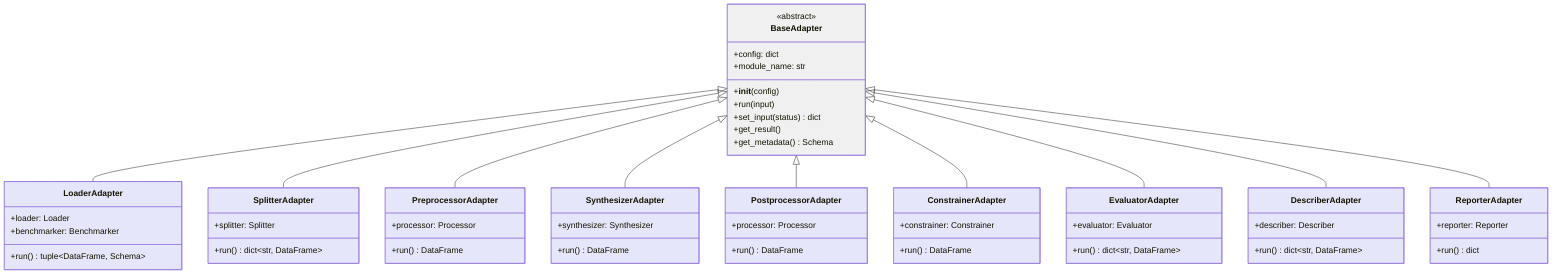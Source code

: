 classDiagram

    class BaseAdapter {
        <<abstract>>
        +config: dict
        +module_name: str
        +__init__(config)
        +run(input)
        +set_input(status) dict
        +get_result()
        +get_metadata() Schema
    }

    class LoaderAdapter {
        +loader: Loader
        +benchmarker: Benchmarker
        +run() tuple~DataFrame, Schema~
    }

    class SplitterAdapter {
        +splitter: Splitter
        +run() dict~str, DataFrame~
    }

    class PreprocessorAdapter {
        +processor: Processor
        +run() DataFrame
    }

    class SynthesizerAdapter {
        +synthesizer: Synthesizer
        +run() DataFrame
    }

    class PostprocessorAdapter {
        +processor: Processor
        +run() DataFrame
    }

    class ConstrainerAdapter {
        +constrainer: Constrainer
        +run() DataFrame
    }

    class EvaluatorAdapter {
        +evaluator: Evaluator
        +run() dict~str, DataFrame~
    }

    class DescriberAdapter {
        +describer: Describer
        +run() dict~str, DataFrame~
    }

    class ReporterAdapter {
        +reporter: Reporter
        +run() dict
    }

    BaseAdapter <|-- LoaderAdapter
    BaseAdapter <|-- SplitterAdapter
    BaseAdapter <|-- PreprocessorAdapter
    BaseAdapter <|-- SynthesizerAdapter
    BaseAdapter <|-- PostprocessorAdapter
    BaseAdapter <|-- ConstrainerAdapter
    BaseAdapter <|-- EvaluatorAdapter
    BaseAdapter <|-- DescriberAdapter
    BaseAdapter <|-- ReporterAdapter

    %% Style definitions
    style BaseAdapter fill:#F0F0F0
    style LoaderAdapter fill:#E6E6FA
    style SplitterAdapter fill:#E6E6FA
    style PreprocessorAdapter fill:#E6E6FA
    style SynthesizerAdapter fill:#E6E6FA
    style PostprocessorAdapter fill:#E6E6FA
    style ConstrainerAdapter fill:#E6E6FA
    style EvaluatorAdapter fill:#E6E6FA
    style DescriberAdapter fill:#E6E6FA
    style ReporterAdapter fill:#E6E6FA